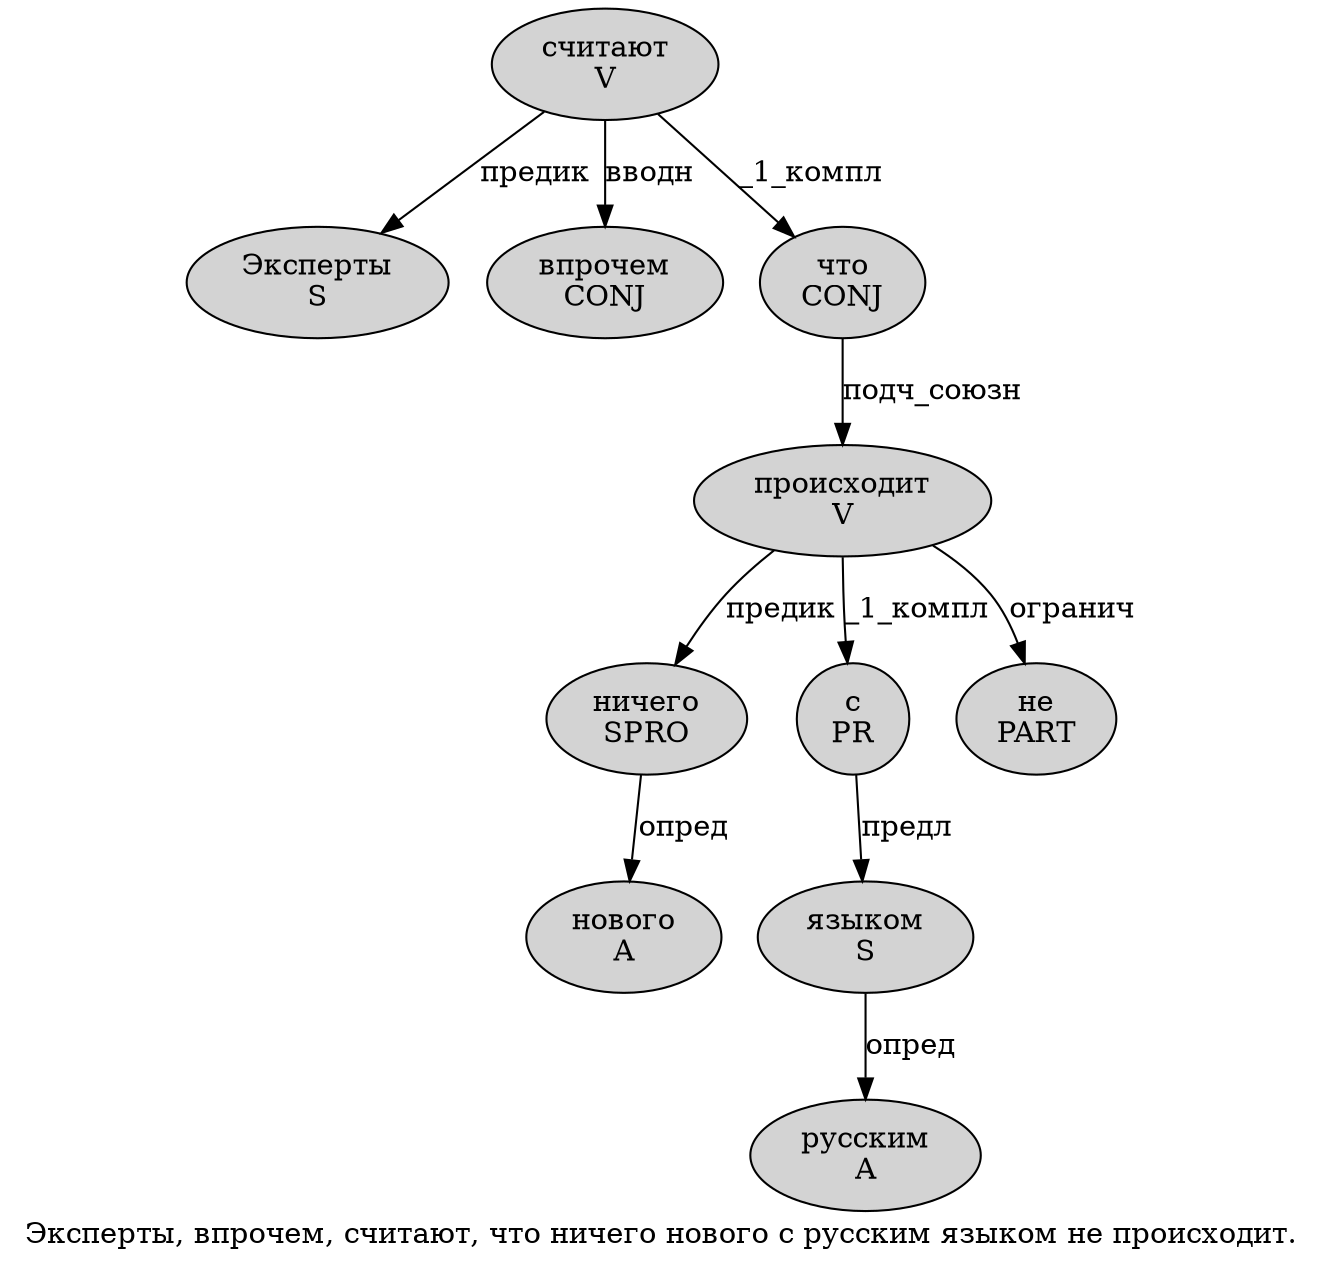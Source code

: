 digraph SENTENCE_237 {
	graph [label="Эксперты, впрочем, считают, что ничего нового с русским языком не происходит."]
	node [style=filled]
		0 [label="Эксперты
S" color="" fillcolor=lightgray penwidth=1 shape=ellipse]
		2 [label="впрочем
CONJ" color="" fillcolor=lightgray penwidth=1 shape=ellipse]
		4 [label="считают
V" color="" fillcolor=lightgray penwidth=1 shape=ellipse]
		6 [label="что
CONJ" color="" fillcolor=lightgray penwidth=1 shape=ellipse]
		7 [label="ничего
SPRO" color="" fillcolor=lightgray penwidth=1 shape=ellipse]
		8 [label="нового
A" color="" fillcolor=lightgray penwidth=1 shape=ellipse]
		9 [label="с
PR" color="" fillcolor=lightgray penwidth=1 shape=ellipse]
		10 [label="русским
A" color="" fillcolor=lightgray penwidth=1 shape=ellipse]
		11 [label="языком
S" color="" fillcolor=lightgray penwidth=1 shape=ellipse]
		12 [label="не
PART" color="" fillcolor=lightgray penwidth=1 shape=ellipse]
		13 [label="происходит
V" color="" fillcolor=lightgray penwidth=1 shape=ellipse]
			13 -> 7 [label="предик"]
			13 -> 9 [label="_1_компл"]
			13 -> 12 [label="огранич"]
			6 -> 13 [label="подч_союзн"]
			4 -> 0 [label="предик"]
			4 -> 2 [label="вводн"]
			4 -> 6 [label="_1_компл"]
			7 -> 8 [label="опред"]
			9 -> 11 [label="предл"]
			11 -> 10 [label="опред"]
}